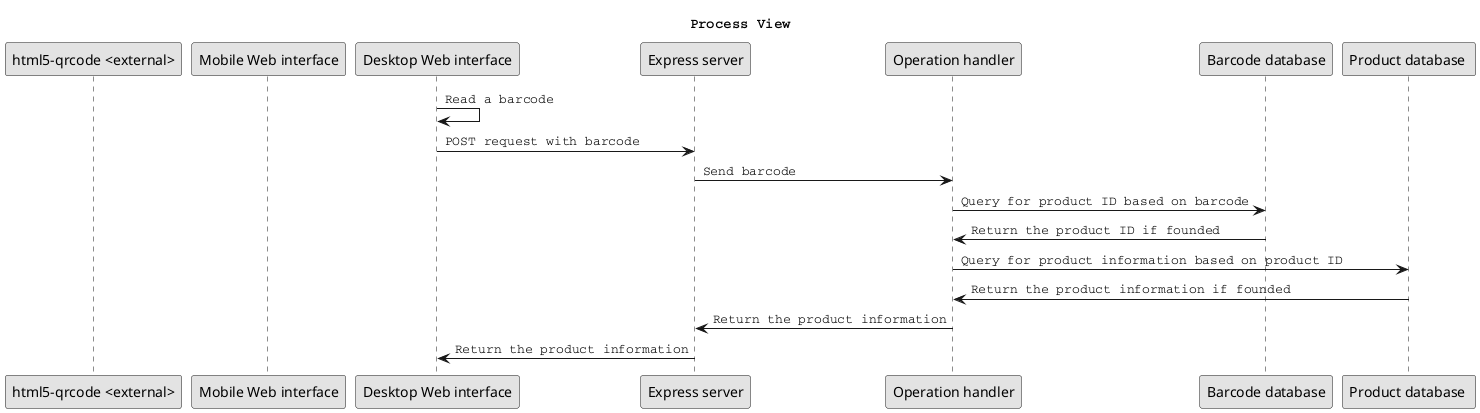@startuml
title Process View

participant "html5-qrcode <external>" as QR
participant "Mobile Web interface" as MWI
participant "Desktop Web interface" as DWI
participant "Express server" as ES
participant "Operation handler" as OH
participant "Barcode database" as BDB
participant "Product database " as PDB




skinparam monochrome true
skinparam shadowing false
skinparam defaultFontName Courier

DWI -> DWI: Read a barcode
DWI -> ES: POST request with barcode
ES -> OH: Send barcode
OH -> BDB: Query for product ID based on barcode
BDB -> OH: Return the product ID if founded
OH -> PDB: Query for product information based on product ID
PDB -> OH: Return the product information if founded
OH -> ES: Return the product information
ES -> DWI: Return the product information

@enduml